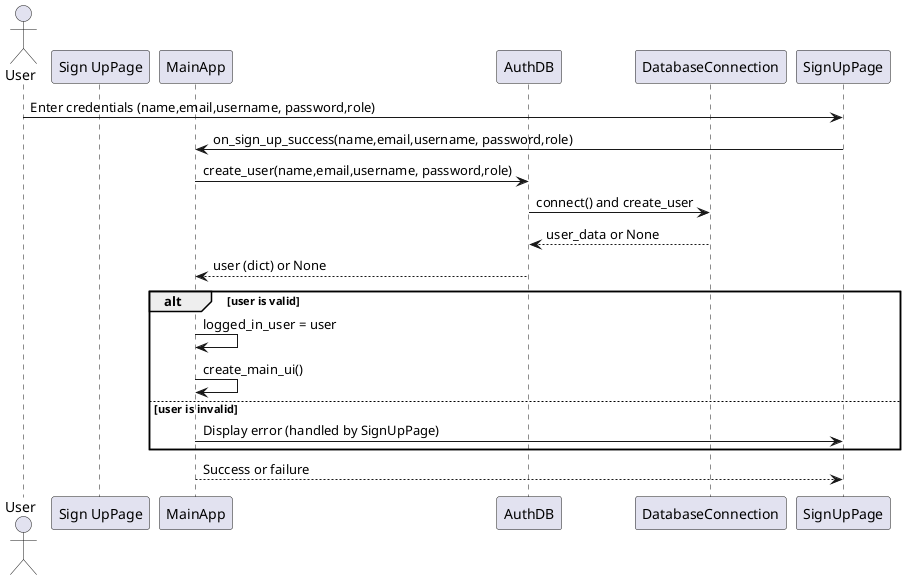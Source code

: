 @startuml
'https://plantuml.com/sequence-diagram

'sign_up'
actor User
participant "Sign UpPage"
participant "MainApp"
participant "AuthDB"
participant "DatabaseConnection"
User -> SignUpPage: Enter credentials (name,email,username, password,role)
SignUpPage -> MainApp: on_sign_up_success(name,email,username, password,role)
MainApp -> AuthDB: create_user(name,email,username, password,role)
AuthDB -> DatabaseConnection: connect() and create_user
DatabaseConnection --> AuthDB: user_data or None
AuthDB --> MainApp: user (dict) or None
alt user is valid
    MainApp -> MainApp: logged_in_user = user
    MainApp -> MainApp: create_main_ui()
else user is invalid
    MainApp -> SignUpPage: Display error (handled by SignUpPage)
end
MainApp --> SignUpPage: Success or failure
@enduml